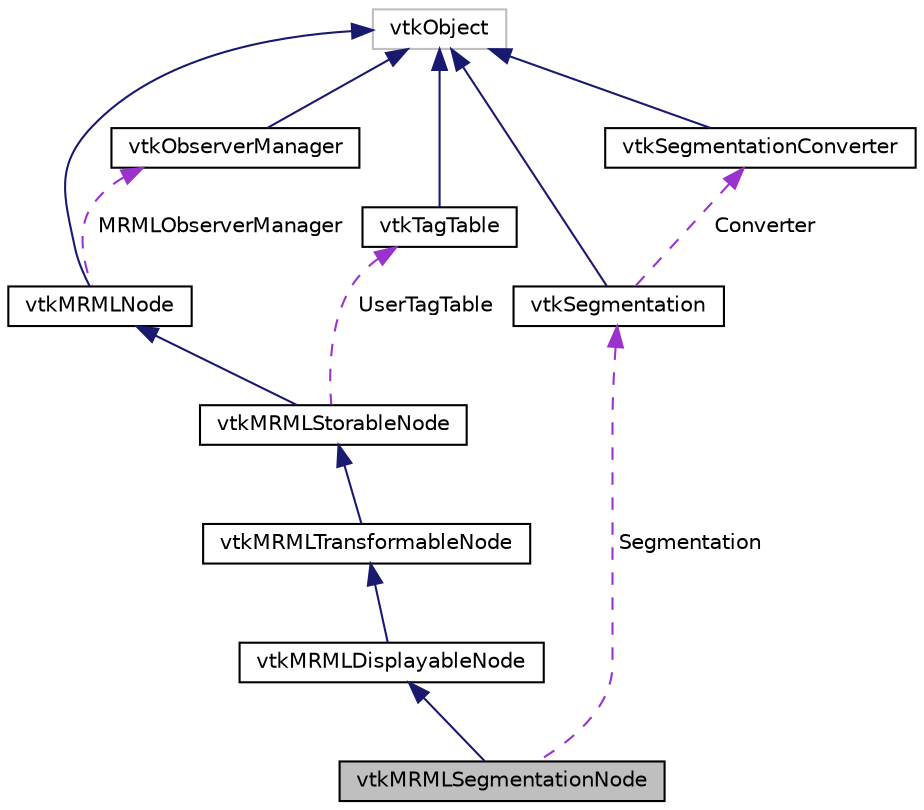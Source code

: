 digraph "vtkMRMLSegmentationNode"
{
  bgcolor="transparent";
  edge [fontname="Helvetica",fontsize="10",labelfontname="Helvetica",labelfontsize="10"];
  node [fontname="Helvetica",fontsize="10",shape=record];
  Node6 [label="vtkMRMLSegmentationNode",height=0.2,width=0.4,color="black", fillcolor="grey75", style="filled", fontcolor="black"];
  Node7 -> Node6 [dir="back",color="midnightblue",fontsize="10",style="solid",fontname="Helvetica"];
  Node7 [label="vtkMRMLDisplayableNode",height=0.2,width=0.4,color="black",URL="$classvtkMRMLDisplayableNode.html"];
  Node8 -> Node7 [dir="back",color="midnightblue",fontsize="10",style="solid",fontname="Helvetica"];
  Node8 [label="vtkMRMLTransformableNode",height=0.2,width=0.4,color="black",URL="$classvtkMRMLTransformableNode.html",tooltip="MRML node for representing a node with a tranform. "];
  Node9 -> Node8 [dir="back",color="midnightblue",fontsize="10",style="solid",fontname="Helvetica"];
  Node9 [label="vtkMRMLStorableNode",height=0.2,width=0.4,color="black",URL="$classvtkMRMLStorableNode.html",tooltip="MRML node to represent a 3D surface model. "];
  Node10 -> Node9 [dir="back",color="midnightblue",fontsize="10",style="solid",fontname="Helvetica"];
  Node10 [label="vtkMRMLNode",height=0.2,width=0.4,color="black",URL="$classvtkMRMLNode.html",tooltip="Abstract Superclass for all specific types of MRML nodes. "];
  Node11 -> Node10 [dir="back",color="midnightblue",fontsize="10",style="solid",fontname="Helvetica"];
  Node11 [label="vtkObject",height=0.2,width=0.4,color="grey75"];
  Node12 -> Node10 [dir="back",color="darkorchid3",fontsize="10",style="dashed",label=" MRMLObserverManager" ,fontname="Helvetica"];
  Node12 [label="vtkObserverManager",height=0.2,width=0.4,color="black",URL="$classvtkObserverManager.html",tooltip="Manages adding and deleting of obserevers with events. "];
  Node11 -> Node12 [dir="back",color="midnightblue",fontsize="10",style="solid",fontname="Helvetica"];
  Node13 -> Node9 [dir="back",color="darkorchid3",fontsize="10",style="dashed",label=" UserTagTable" ,fontname="Helvetica"];
  Node13 [label="vtkTagTable",height=0.2,width=0.4,color="black",URL="$classvtkTagTable.html"];
  Node11 -> Node13 [dir="back",color="midnightblue",fontsize="10",style="solid",fontname="Helvetica"];
  Node14 -> Node6 [dir="back",color="darkorchid3",fontsize="10",style="dashed",label=" Segmentation" ,fontname="Helvetica"];
  Node14 [label="vtkSegmentation",height=0.2,width=0.4,color="black",URL="$classvtkSegmentation.html",tooltip="This class encapsulates a segmentation that can contain multiple segments and multiple representation..."];
  Node11 -> Node14 [dir="back",color="midnightblue",fontsize="10",style="solid",fontname="Helvetica"];
  Node15 -> Node14 [dir="back",color="darkorchid3",fontsize="10",style="dashed",label=" Converter" ,fontname="Helvetica"];
  Node15 [label="vtkSegmentationConverter",height=0.2,width=0.4,color="black",URL="$classvtkSegmentationConverter.html",tooltip="Class that can convert between different representations of a segment. "];
  Node11 -> Node15 [dir="back",color="midnightblue",fontsize="10",style="solid",fontname="Helvetica"];
}
